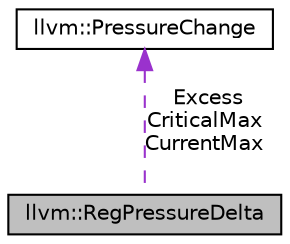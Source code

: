 digraph "llvm::RegPressureDelta"
{
 // LATEX_PDF_SIZE
  bgcolor="transparent";
  edge [fontname="Helvetica",fontsize="10",labelfontname="Helvetica",labelfontsize="10"];
  node [fontname="Helvetica",fontsize="10",shape=record];
  Node1 [label="llvm::RegPressureDelta",height=0.2,width=0.4,color="black", fillcolor="grey75", style="filled", fontcolor="black",tooltip="Store the effects of a change in pressure on things that MI scheduler cares about."];
  Node2 -> Node1 [dir="back",color="darkorchid3",fontsize="10",style="dashed",label=" Excess\nCriticalMax\nCurrentMax" ,fontname="Helvetica"];
  Node2 [label="llvm::PressureChange",height=0.2,width=0.4,color="black",URL="$classllvm_1_1PressureChange.html",tooltip="Capture a change in pressure for a single pressure set."];
}
